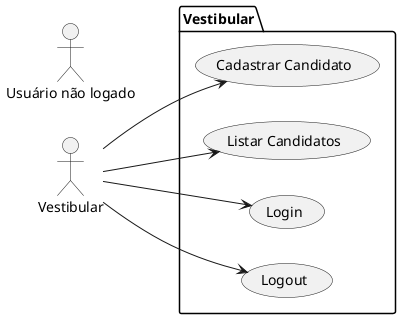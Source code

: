 @startuml

left to right direction
actor "Vestibular" as user
actor "Usuário não logado" as anonimo

package Vestibular {
  usecase "Cadastrar Candidato" as UC1
  usecase "Listar Candidatos" as UC2
  usecase "Login" as UC3
  usecase "Logout" as UC4
  
}
user --> UC1
user --> UC2
user --> UC3
user --> UC4

@enduml
